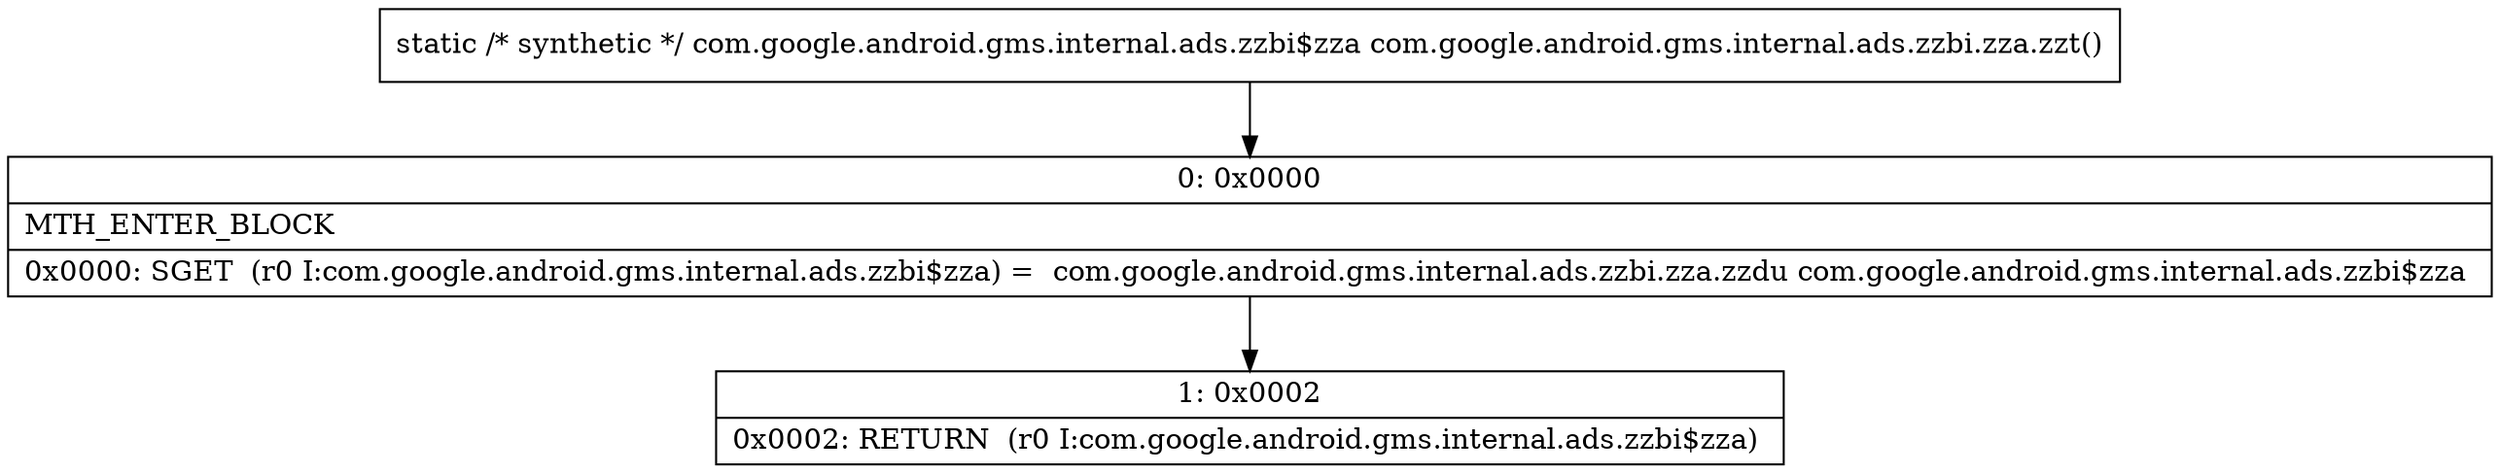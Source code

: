 digraph "CFG forcom.google.android.gms.internal.ads.zzbi.zza.zzt()Lcom\/google\/android\/gms\/internal\/ads\/zzbi$zza;" {
Node_0 [shape=record,label="{0\:\ 0x0000|MTH_ENTER_BLOCK\l|0x0000: SGET  (r0 I:com.google.android.gms.internal.ads.zzbi$zza) =  com.google.android.gms.internal.ads.zzbi.zza.zzdu com.google.android.gms.internal.ads.zzbi$zza \l}"];
Node_1 [shape=record,label="{1\:\ 0x0002|0x0002: RETURN  (r0 I:com.google.android.gms.internal.ads.zzbi$zza) \l}"];
MethodNode[shape=record,label="{static \/* synthetic *\/ com.google.android.gms.internal.ads.zzbi$zza com.google.android.gms.internal.ads.zzbi.zza.zzt() }"];
MethodNode -> Node_0;
Node_0 -> Node_1;
}

